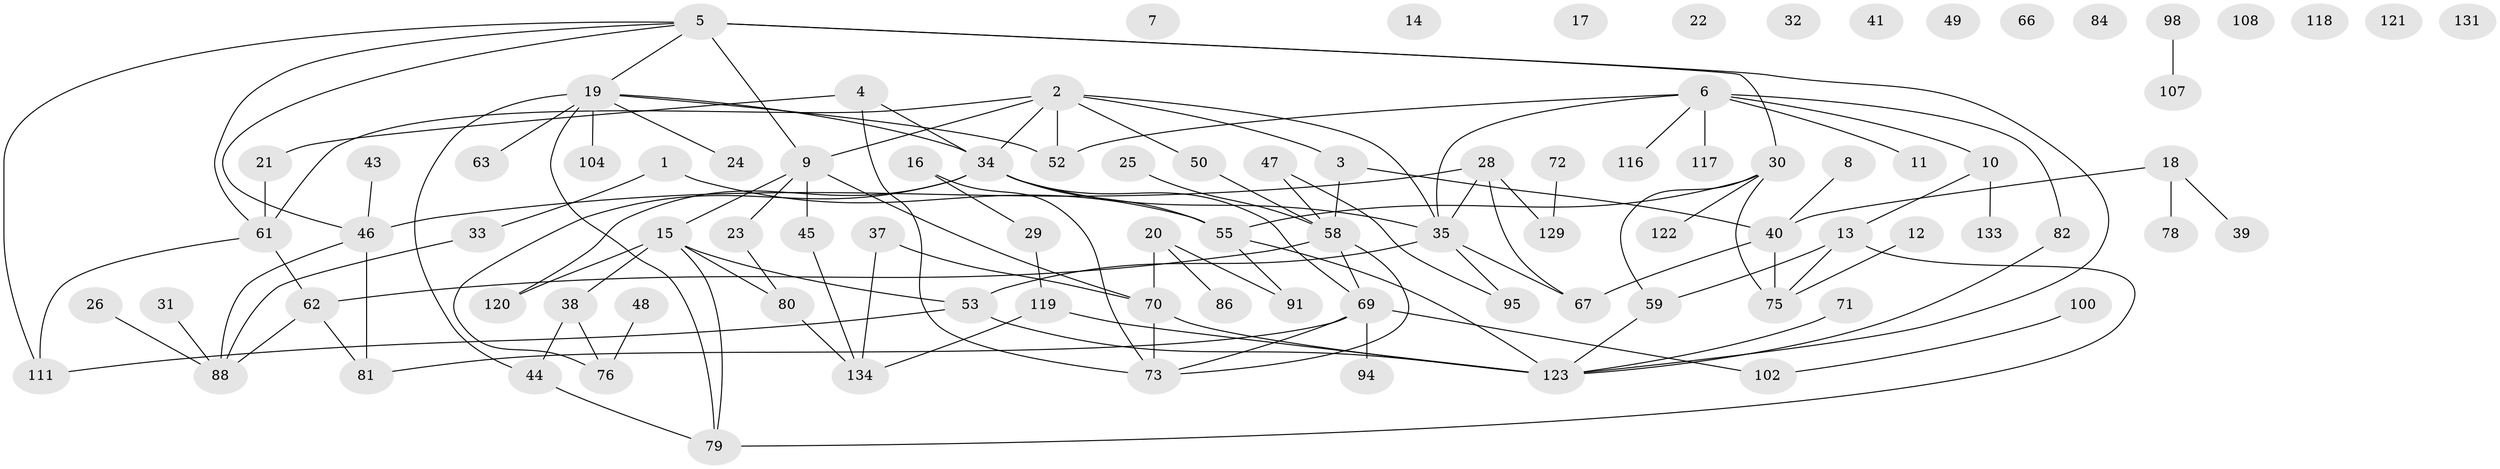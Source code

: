 // original degree distribution, {2: 0.21323529411764705, 5: 0.08823529411764706, 4: 0.125, 3: 0.19852941176470587, 6: 0.022058823529411766, 0: 0.08088235294117647, 1: 0.25735294117647056, 7: 0.014705882352941176}
// Generated by graph-tools (version 1.1) at 2025/41/03/06/25 10:41:19]
// undirected, 94 vertices, 123 edges
graph export_dot {
graph [start="1"]
  node [color=gray90,style=filled];
  1;
  2 [super="+110"];
  3;
  4 [super="+109"];
  5 [super="+115"];
  6 [super="+51"];
  7;
  8;
  9 [super="+42"];
  10 [super="+27"];
  11;
  12 [super="+135"];
  13 [super="+124"];
  14;
  15 [super="+56"];
  16;
  17 [super="+114"];
  18 [super="+89"];
  19 [super="+64"];
  20 [super="+126"];
  21 [super="+96"];
  22 [super="+65"];
  23;
  24 [super="+68"];
  25;
  26;
  28 [super="+74"];
  29 [super="+87"];
  30 [super="+136"];
  31;
  32;
  33 [super="+101"];
  34 [super="+36"];
  35 [super="+106"];
  37 [super="+57"];
  38 [super="+77"];
  39;
  40 [super="+60"];
  41;
  43;
  44;
  45 [super="+54"];
  46 [super="+93"];
  47;
  48;
  49;
  50;
  52 [super="+113"];
  53 [super="+99"];
  55 [super="+125"];
  58 [super="+103"];
  59;
  61 [super="+90"];
  62 [super="+127"];
  63;
  66;
  67;
  69 [super="+128"];
  70 [super="+92"];
  71;
  72;
  73 [super="+85"];
  75;
  76;
  78 [super="+105"];
  79;
  80 [super="+83"];
  81;
  82 [super="+97"];
  84;
  86;
  88;
  91;
  94;
  95;
  98;
  100;
  102;
  104 [super="+132"];
  107 [super="+112"];
  108;
  111;
  116;
  117;
  118;
  119;
  120;
  121;
  122;
  123 [super="+130"];
  129;
  131;
  133;
  134;
  1 -- 33;
  1 -- 55;
  2 -- 9;
  2 -- 50;
  2 -- 34;
  2 -- 61;
  2 -- 35;
  2 -- 3;
  2 -- 52;
  3 -- 58 [weight=2];
  3 -- 40;
  4 -- 73;
  4 -- 21;
  4 -- 34;
  5 -- 46;
  5 -- 111;
  5 -- 19;
  5 -- 30 [weight=2];
  5 -- 9;
  5 -- 123;
  5 -- 61;
  6 -- 116;
  6 -- 82;
  6 -- 35;
  6 -- 117;
  6 -- 10;
  6 -- 11;
  6 -- 52;
  8 -- 40;
  9 -- 15;
  9 -- 23;
  9 -- 45;
  9 -- 70;
  10 -- 13;
  10 -- 133;
  12 -- 75;
  13 -- 75;
  13 -- 59;
  13 -- 79;
  15 -- 79;
  15 -- 53;
  15 -- 120;
  15 -- 80;
  15 -- 38;
  16 -- 29;
  16 -- 73;
  18 -- 40;
  18 -- 78;
  18 -- 39;
  19 -- 79;
  19 -- 24;
  19 -- 44;
  19 -- 63;
  19 -- 34;
  19 -- 104;
  19 -- 52;
  20 -- 86;
  20 -- 91;
  20 -- 70;
  21 -- 61;
  23 -- 80;
  25 -- 58;
  26 -- 88;
  28 -- 35;
  28 -- 46;
  28 -- 129;
  28 -- 67;
  29 -- 119;
  30 -- 59;
  30 -- 55;
  30 -- 122;
  30 -- 75;
  31 -- 88;
  33 -- 88;
  34 -- 35;
  34 -- 55;
  34 -- 69;
  34 -- 120;
  34 -- 76;
  35 -- 53;
  35 -- 95;
  35 -- 67;
  37 -- 70;
  37 -- 134;
  38 -- 44;
  38 -- 76;
  40 -- 75;
  40 -- 67;
  43 -- 46;
  44 -- 79;
  45 -- 134;
  46 -- 81;
  46 -- 88;
  47 -- 95;
  47 -- 58;
  48 -- 76;
  50 -- 58;
  53 -- 123;
  53 -- 111;
  55 -- 123;
  55 -- 91;
  58 -- 73;
  58 -- 62;
  58 -- 69;
  59 -- 123;
  61 -- 62;
  61 -- 111;
  62 -- 88;
  62 -- 81;
  69 -- 81;
  69 -- 94;
  69 -- 102;
  69 -- 73;
  70 -- 73;
  70 -- 123;
  71 -- 123;
  72 -- 129;
  80 -- 134;
  82 -- 123;
  98 -- 107;
  100 -- 102;
  119 -- 123;
  119 -- 134;
}
